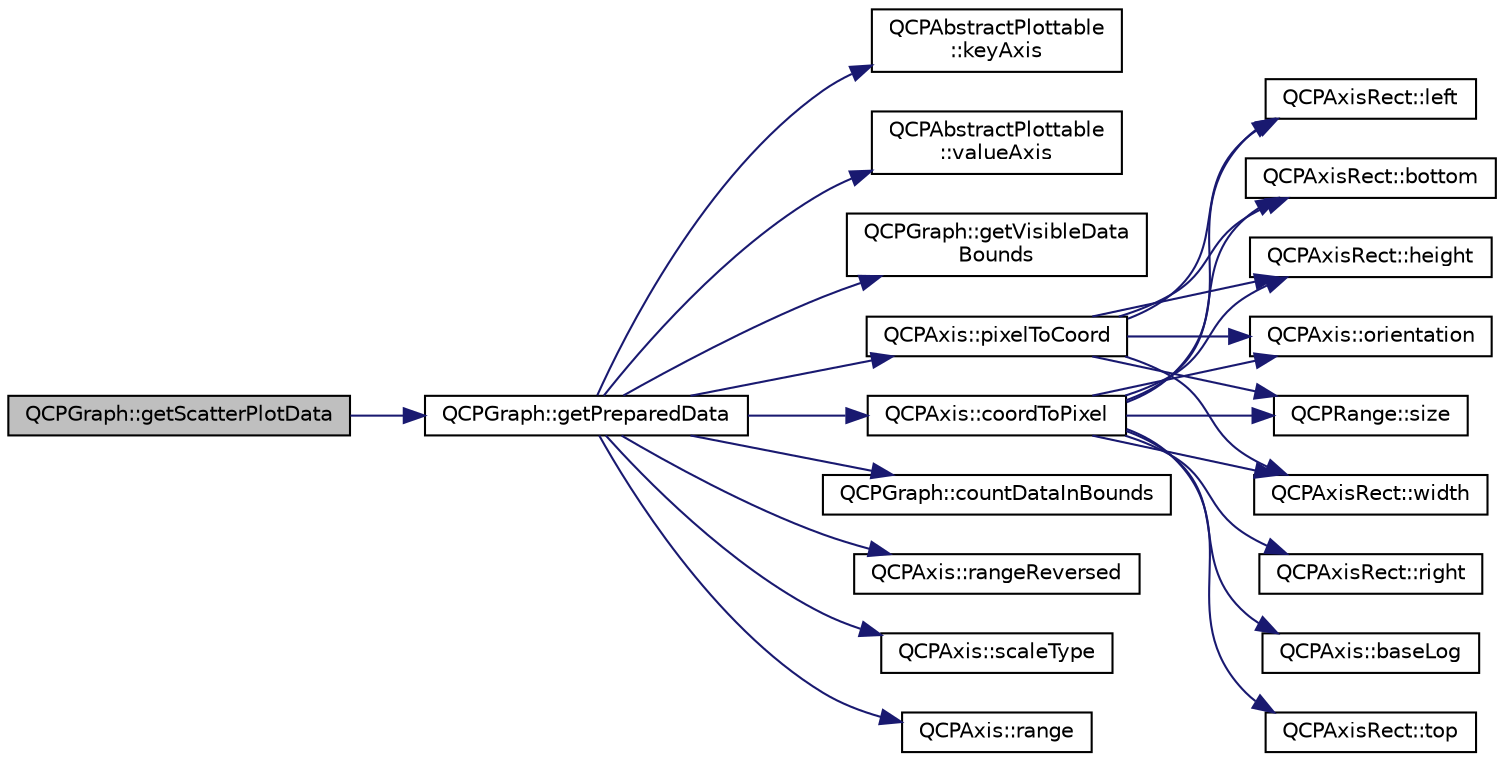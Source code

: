 digraph "QCPGraph::getScatterPlotData"
{
  edge [fontname="Helvetica",fontsize="10",labelfontname="Helvetica",labelfontsize="10"];
  node [fontname="Helvetica",fontsize="10",shape=record];
  rankdir="LR";
  Node445 [label="QCPGraph::getScatterPlotData",height=0.2,width=0.4,color="black", fillcolor="grey75", style="filled", fontcolor="black"];
  Node445 -> Node446 [color="midnightblue",fontsize="10",style="solid",fontname="Helvetica"];
  Node446 [label="QCPGraph::getPreparedData",height=0.2,width=0.4,color="black", fillcolor="white", style="filled",URL="$class_q_c_p_graph.html#ae853c297da9d21b6720d2d1c3b0121bf"];
  Node446 -> Node447 [color="midnightblue",fontsize="10",style="solid",fontname="Helvetica"];
  Node447 [label="QCPAbstractPlottable\l::keyAxis",height=0.2,width=0.4,color="black", fillcolor="white", style="filled",URL="$class_q_c_p_abstract_plottable.html#a2cdd6f0dd5e9a979037f86b4000d9cfe"];
  Node446 -> Node448 [color="midnightblue",fontsize="10",style="solid",fontname="Helvetica"];
  Node448 [label="QCPAbstractPlottable\l::valueAxis",height=0.2,width=0.4,color="black", fillcolor="white", style="filled",URL="$class_q_c_p_abstract_plottable.html#af47809a644a68ffd955fb30b01fb4f2f"];
  Node446 -> Node449 [color="midnightblue",fontsize="10",style="solid",fontname="Helvetica"];
  Node449 [label="QCPGraph::getVisibleData\lBounds",height=0.2,width=0.4,color="black", fillcolor="white", style="filled",URL="$class_q_c_p_graph.html#abda485a2f71ebe00d890840acbb91516"];
  Node446 -> Node450 [color="midnightblue",fontsize="10",style="solid",fontname="Helvetica"];
  Node450 [label="QCPAxis::coordToPixel",height=0.2,width=0.4,color="black", fillcolor="white", style="filled",URL="$class_q_c_p_axis.html#af15d1b3a7f7e9b53d759d3ccff1fe4b4"];
  Node450 -> Node451 [color="midnightblue",fontsize="10",style="solid",fontname="Helvetica"];
  Node451 [label="QCPAxis::orientation",height=0.2,width=0.4,color="black", fillcolor="white", style="filled",URL="$class_q_c_p_axis.html#ab988ef4538e2655bb77bd138189cd42e"];
  Node450 -> Node452 [color="midnightblue",fontsize="10",style="solid",fontname="Helvetica"];
  Node452 [label="QCPRange::size",height=0.2,width=0.4,color="black", fillcolor="white", style="filled",URL="$class_q_c_p_range.html#a62326e7cc4316b96df6a60813230e63f"];
  Node450 -> Node453 [color="midnightblue",fontsize="10",style="solid",fontname="Helvetica"];
  Node453 [label="QCPAxisRect::width",height=0.2,width=0.4,color="black", fillcolor="white", style="filled",URL="$class_q_c_p_axis_rect.html#a204645398a4f9d0b0189385c7c2cfb91"];
  Node450 -> Node454 [color="midnightblue",fontsize="10",style="solid",fontname="Helvetica"];
  Node454 [label="QCPAxisRect::left",height=0.2,width=0.4,color="black", fillcolor="white", style="filled",URL="$class_q_c_p_axis_rect.html#afb4a3de02046b20b9310bdb8fca781c3"];
  Node450 -> Node455 [color="midnightblue",fontsize="10",style="solid",fontname="Helvetica"];
  Node455 [label="QCPAxisRect::right",height=0.2,width=0.4,color="black", fillcolor="white", style="filled",URL="$class_q_c_p_axis_rect.html#a3f819d4a1b2193723d1fdafc573eea10"];
  Node450 -> Node456 [color="midnightblue",fontsize="10",style="solid",fontname="Helvetica"];
  Node456 [label="QCPAxis::baseLog",height=0.2,width=0.4,color="black", fillcolor="white", style="filled",URL="$class_q_c_p_axis.html#ae759538b7eeb12259944e75a6bc359da"];
  Node450 -> Node457 [color="midnightblue",fontsize="10",style="solid",fontname="Helvetica"];
  Node457 [label="QCPAxisRect::bottom",height=0.2,width=0.4,color="black", fillcolor="white", style="filled",URL="$class_q_c_p_axis_rect.html#acefdf1abaa8a8ab681e906cc2be9581e"];
  Node450 -> Node458 [color="midnightblue",fontsize="10",style="solid",fontname="Helvetica"];
  Node458 [label="QCPAxisRect::height",height=0.2,width=0.4,color="black", fillcolor="white", style="filled",URL="$class_q_c_p_axis_rect.html#acc4377809e79d9a089ab790f39429b0d"];
  Node450 -> Node459 [color="midnightblue",fontsize="10",style="solid",fontname="Helvetica"];
  Node459 [label="QCPAxisRect::top",height=0.2,width=0.4,color="black", fillcolor="white", style="filled",URL="$class_q_c_p_axis_rect.html#a45dbad181cbb9f09d068dbb76c817c95"];
  Node446 -> Node460 [color="midnightblue",fontsize="10",style="solid",fontname="Helvetica"];
  Node460 [label="QCPGraph::countDataInBounds",height=0.2,width=0.4,color="black", fillcolor="white", style="filled",URL="$class_q_c_p_graph.html#ae413e4ea50fea821a48ee2b3c4aaa055"];
  Node446 -> Node461 [color="midnightblue",fontsize="10",style="solid",fontname="Helvetica"];
  Node461 [label="QCPAxis::rangeReversed",height=0.2,width=0.4,color="black", fillcolor="white", style="filled",URL="$class_q_c_p_axis.html#ab9866dd1a78f1920f491ec12a794bec2"];
  Node446 -> Node462 [color="midnightblue",fontsize="10",style="solid",fontname="Helvetica"];
  Node462 [label="QCPAxis::pixelToCoord",height=0.2,width=0.4,color="black", fillcolor="white", style="filled",URL="$class_q_c_p_axis.html#a536ef8f624cac59b6b6fdcb495723c57"];
  Node462 -> Node451 [color="midnightblue",fontsize="10",style="solid",fontname="Helvetica"];
  Node462 -> Node454 [color="midnightblue",fontsize="10",style="solid",fontname="Helvetica"];
  Node462 -> Node453 [color="midnightblue",fontsize="10",style="solid",fontname="Helvetica"];
  Node462 -> Node452 [color="midnightblue",fontsize="10",style="solid",fontname="Helvetica"];
  Node462 -> Node457 [color="midnightblue",fontsize="10",style="solid",fontname="Helvetica"];
  Node462 -> Node458 [color="midnightblue",fontsize="10",style="solid",fontname="Helvetica"];
  Node446 -> Node463 [color="midnightblue",fontsize="10",style="solid",fontname="Helvetica"];
  Node463 [label="QCPAxis::scaleType",height=0.2,width=0.4,color="black", fillcolor="white", style="filled",URL="$class_q_c_p_axis.html#ad23e9ad97b44e9aeaf4fab8904280098"];
  Node446 -> Node464 [color="midnightblue",fontsize="10",style="solid",fontname="Helvetica"];
  Node464 [label="QCPAxis::range",height=0.2,width=0.4,color="black", fillcolor="white", style="filled",URL="$class_q_c_p_axis.html#ac4058855a81f1a883cf2e754f6a6acb1"];
}
